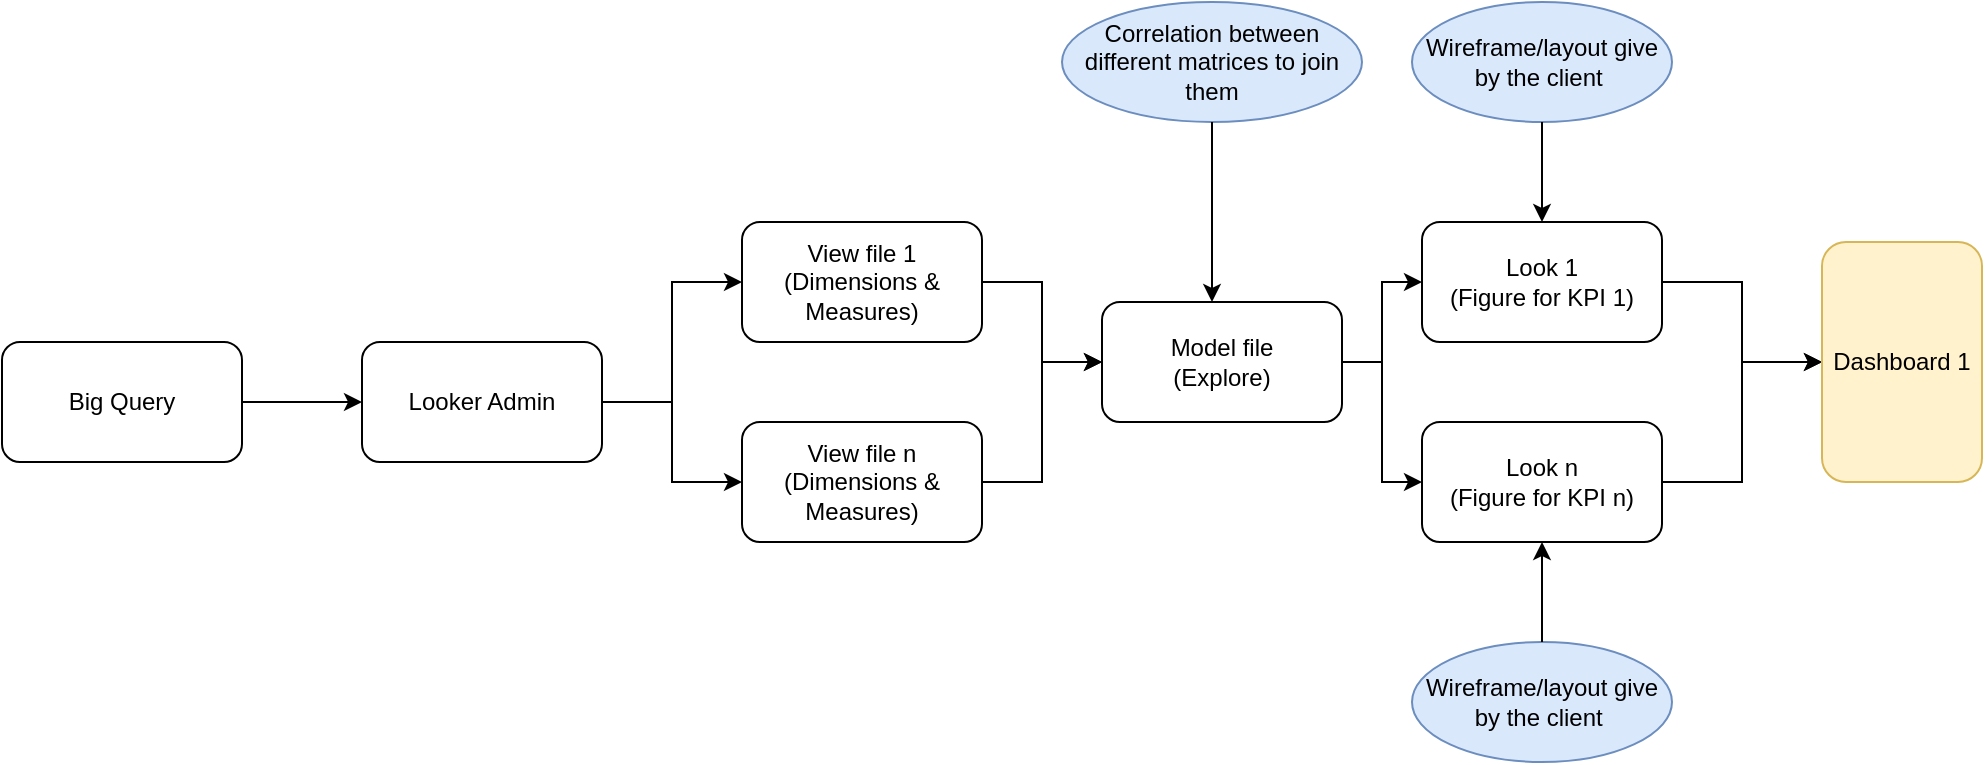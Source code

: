 <mxfile version="20.4.0" type="github">
  <diagram id="0RALEWbVq2h2KOApHtiA" name="Page-1">
    <mxGraphModel dx="973" dy="1503" grid="1" gridSize="10" guides="1" tooltips="1" connect="1" arrows="1" fold="1" page="1" pageScale="1" pageWidth="850" pageHeight="1100" math="0" shadow="0">
      <root>
        <mxCell id="0" />
        <mxCell id="1" parent="0" />
        <mxCell id="ydwLzOxYNbE8KVnmdl2_-5" style="edgeStyle=orthogonalEdgeStyle;rounded=0;orthogonalLoop=1;jettySize=auto;html=1;" edge="1" parent="1" source="ydwLzOxYNbE8KVnmdl2_-3" target="ydwLzOxYNbE8KVnmdl2_-4">
          <mxGeometry relative="1" as="geometry" />
        </mxCell>
        <mxCell id="ydwLzOxYNbE8KVnmdl2_-3" value="Big Query" style="rounded=1;whiteSpace=wrap;html=1;direction=west;" vertex="1" parent="1">
          <mxGeometry x="50" y="110" width="120" height="60" as="geometry" />
        </mxCell>
        <mxCell id="ydwLzOxYNbE8KVnmdl2_-10" style="edgeStyle=orthogonalEdgeStyle;rounded=0;orthogonalLoop=1;jettySize=auto;html=1;entryX=1;entryY=0.5;entryDx=0;entryDy=0;" edge="1" parent="1" source="ydwLzOxYNbE8KVnmdl2_-4" target="ydwLzOxYNbE8KVnmdl2_-7">
          <mxGeometry relative="1" as="geometry" />
        </mxCell>
        <mxCell id="ydwLzOxYNbE8KVnmdl2_-11" style="edgeStyle=orthogonalEdgeStyle;rounded=0;orthogonalLoop=1;jettySize=auto;html=1;entryX=0;entryY=0.5;entryDx=0;entryDy=0;" edge="1" parent="1" source="ydwLzOxYNbE8KVnmdl2_-4" target="ydwLzOxYNbE8KVnmdl2_-8">
          <mxGeometry relative="1" as="geometry" />
        </mxCell>
        <mxCell id="ydwLzOxYNbE8KVnmdl2_-4" value="Looker Admin" style="rounded=1;whiteSpace=wrap;html=1;direction=west;" vertex="1" parent="1">
          <mxGeometry x="230" y="110" width="120" height="60" as="geometry" />
        </mxCell>
        <mxCell id="ydwLzOxYNbE8KVnmdl2_-12" style="edgeStyle=orthogonalEdgeStyle;rounded=0;orthogonalLoop=1;jettySize=auto;html=1;entryX=0;entryY=0.5;entryDx=0;entryDy=0;" edge="1" parent="1" source="ydwLzOxYNbE8KVnmdl2_-7" target="ydwLzOxYNbE8KVnmdl2_-9">
          <mxGeometry relative="1" as="geometry" />
        </mxCell>
        <mxCell id="ydwLzOxYNbE8KVnmdl2_-7" value="View file 1&lt;br&gt;(Dimensions &amp;amp; Measures)" style="rounded=1;whiteSpace=wrap;html=1;direction=west;" vertex="1" parent="1">
          <mxGeometry x="420" y="50" width="120" height="60" as="geometry" />
        </mxCell>
        <mxCell id="ydwLzOxYNbE8KVnmdl2_-13" style="edgeStyle=orthogonalEdgeStyle;rounded=0;orthogonalLoop=1;jettySize=auto;html=1;entryX=0;entryY=0.5;entryDx=0;entryDy=0;" edge="1" parent="1" source="ydwLzOxYNbE8KVnmdl2_-8" target="ydwLzOxYNbE8KVnmdl2_-9">
          <mxGeometry relative="1" as="geometry" />
        </mxCell>
        <mxCell id="ydwLzOxYNbE8KVnmdl2_-8" value="View file n&lt;br&gt;(Dimensions &amp;amp; Measures)" style="rounded=1;whiteSpace=wrap;html=1;" vertex="1" parent="1">
          <mxGeometry x="420" y="150" width="120" height="60" as="geometry" />
        </mxCell>
        <mxCell id="ydwLzOxYNbE8KVnmdl2_-17" style="edgeStyle=orthogonalEdgeStyle;rounded=0;orthogonalLoop=1;jettySize=auto;html=1;entryX=0;entryY=0.5;entryDx=0;entryDy=0;" edge="1" parent="1" source="ydwLzOxYNbE8KVnmdl2_-9" target="ydwLzOxYNbE8KVnmdl2_-14">
          <mxGeometry relative="1" as="geometry" />
        </mxCell>
        <mxCell id="ydwLzOxYNbE8KVnmdl2_-18" style="edgeStyle=orthogonalEdgeStyle;rounded=0;orthogonalLoop=1;jettySize=auto;html=1;entryX=0;entryY=0.5;entryDx=0;entryDy=0;" edge="1" parent="1" source="ydwLzOxYNbE8KVnmdl2_-9" target="ydwLzOxYNbE8KVnmdl2_-16">
          <mxGeometry relative="1" as="geometry" />
        </mxCell>
        <mxCell id="ydwLzOxYNbE8KVnmdl2_-9" value="Model file&lt;br&gt;(Explore)" style="rounded=1;whiteSpace=wrap;html=1;" vertex="1" parent="1">
          <mxGeometry x="600" y="90" width="120" height="60" as="geometry" />
        </mxCell>
        <mxCell id="ydwLzOxYNbE8KVnmdl2_-30" style="edgeStyle=orthogonalEdgeStyle;rounded=0;orthogonalLoop=1;jettySize=auto;html=1;entryX=0.5;entryY=1;entryDx=0;entryDy=0;" edge="1" parent="1" source="ydwLzOxYNbE8KVnmdl2_-14" target="ydwLzOxYNbE8KVnmdl2_-29">
          <mxGeometry relative="1" as="geometry" />
        </mxCell>
        <mxCell id="ydwLzOxYNbE8KVnmdl2_-14" value="Look 1&lt;br&gt;(Figure for KPI 1)" style="rounded=1;whiteSpace=wrap;html=1;" vertex="1" parent="1">
          <mxGeometry x="760" y="50" width="120" height="60" as="geometry" />
        </mxCell>
        <mxCell id="ydwLzOxYNbE8KVnmdl2_-31" style="edgeStyle=orthogonalEdgeStyle;rounded=0;orthogonalLoop=1;jettySize=auto;html=1;entryX=0.5;entryY=1;entryDx=0;entryDy=0;" edge="1" parent="1" source="ydwLzOxYNbE8KVnmdl2_-16" target="ydwLzOxYNbE8KVnmdl2_-29">
          <mxGeometry relative="1" as="geometry" />
        </mxCell>
        <mxCell id="ydwLzOxYNbE8KVnmdl2_-16" value="Look n&lt;br&gt;(Figure for KPI n)" style="rounded=1;whiteSpace=wrap;html=1;" vertex="1" parent="1">
          <mxGeometry x="760" y="150" width="120" height="60" as="geometry" />
        </mxCell>
        <mxCell id="ydwLzOxYNbE8KVnmdl2_-20" value="Wireframe/layout give by the client&amp;nbsp;" style="ellipse;whiteSpace=wrap;html=1;fillColor=#dae8fc;strokeColor=#6c8ebf;" vertex="1" parent="1">
          <mxGeometry x="755" y="-60" width="130" height="60" as="geometry" />
        </mxCell>
        <mxCell id="ydwLzOxYNbE8KVnmdl2_-21" value="Wireframe/layout give by the client&amp;nbsp;" style="ellipse;whiteSpace=wrap;html=1;fillColor=#dae8fc;strokeColor=#6c8ebf;" vertex="1" parent="1">
          <mxGeometry x="755" y="260" width="130" height="60" as="geometry" />
        </mxCell>
        <mxCell id="ydwLzOxYNbE8KVnmdl2_-29" value="Dashboard 1" style="rounded=1;whiteSpace=wrap;html=1;direction=south;fillColor=#fff2cc;strokeColor=#d6b656;" vertex="1" parent="1">
          <mxGeometry x="960" y="60" width="80" height="120" as="geometry" />
        </mxCell>
        <mxCell id="ydwLzOxYNbE8KVnmdl2_-32" value="" style="endArrow=classic;html=1;rounded=0;exitX=0.5;exitY=1;exitDx=0;exitDy=0;" edge="1" parent="1" source="ydwLzOxYNbE8KVnmdl2_-20" target="ydwLzOxYNbE8KVnmdl2_-14">
          <mxGeometry width="50" height="50" relative="1" as="geometry">
            <mxPoint x="600" y="110" as="sourcePoint" />
            <mxPoint x="650" y="60" as="targetPoint" />
          </mxGeometry>
        </mxCell>
        <mxCell id="ydwLzOxYNbE8KVnmdl2_-33" value="" style="endArrow=classic;html=1;rounded=0;exitX=0.5;exitY=0;exitDx=0;exitDy=0;entryX=0.5;entryY=1;entryDx=0;entryDy=0;" edge="1" parent="1" source="ydwLzOxYNbE8KVnmdl2_-21" target="ydwLzOxYNbE8KVnmdl2_-16">
          <mxGeometry width="50" height="50" relative="1" as="geometry">
            <mxPoint x="790" y="260" as="sourcePoint" />
            <mxPoint x="840" y="210" as="targetPoint" />
          </mxGeometry>
        </mxCell>
        <mxCell id="ydwLzOxYNbE8KVnmdl2_-34" value="Correlation between different matrices to join them" style="ellipse;whiteSpace=wrap;html=1;fillColor=#dae8fc;strokeColor=#6c8ebf;" vertex="1" parent="1">
          <mxGeometry x="580" y="-60" width="150" height="60" as="geometry" />
        </mxCell>
        <mxCell id="ydwLzOxYNbE8KVnmdl2_-36" value="" style="endArrow=classic;html=1;rounded=0;exitX=0.5;exitY=1;exitDx=0;exitDy=0;" edge="1" parent="1" source="ydwLzOxYNbE8KVnmdl2_-34">
          <mxGeometry width="50" height="50" relative="1" as="geometry">
            <mxPoint x="650" y="50" as="sourcePoint" />
            <mxPoint x="655" y="90" as="targetPoint" />
          </mxGeometry>
        </mxCell>
      </root>
    </mxGraphModel>
  </diagram>
</mxfile>
